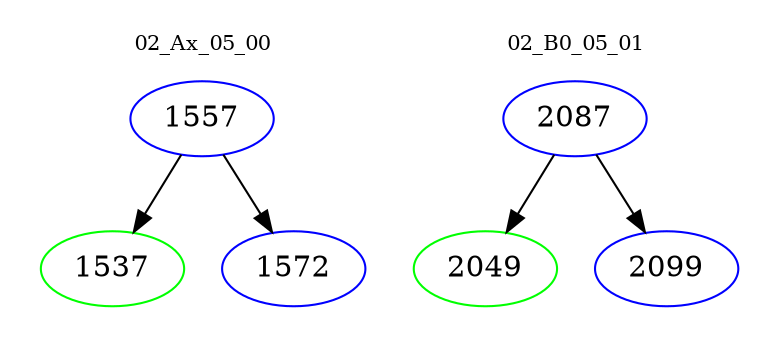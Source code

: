 digraph{
subgraph cluster_0 {
color = white
label = "02_Ax_05_00";
fontsize=10;
T0_1557 [label="1557", color="blue"]
T0_1557 -> T0_1537 [color="black"]
T0_1537 [label="1537", color="green"]
T0_1557 -> T0_1572 [color="black"]
T0_1572 [label="1572", color="blue"]
}
subgraph cluster_1 {
color = white
label = "02_B0_05_01";
fontsize=10;
T1_2087 [label="2087", color="blue"]
T1_2087 -> T1_2049 [color="black"]
T1_2049 [label="2049", color="green"]
T1_2087 -> T1_2099 [color="black"]
T1_2099 [label="2099", color="blue"]
}
}
